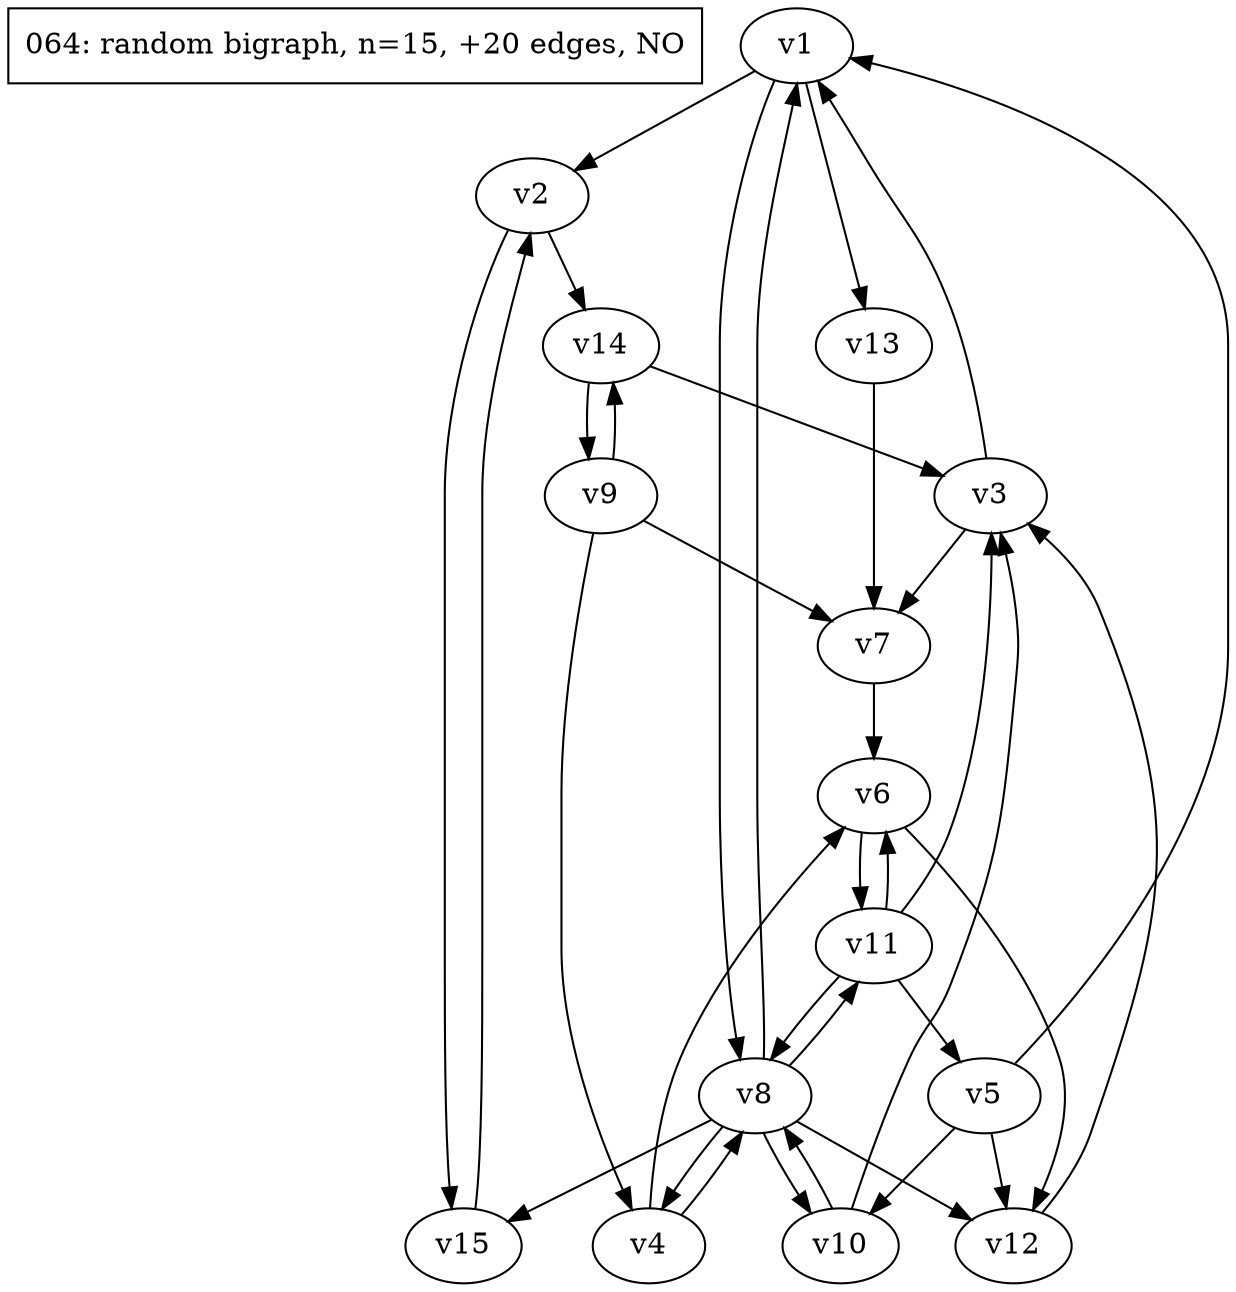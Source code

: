 digraph test064 {
	d[label="064: random bigraph, n=15, +20 edges, NO" shape=box]
	v1
	v2
	v3
	v4
	v5
	v6
	v7
	v8
	v9
	v10
	v11
	v12
	v13
	v14
	v15
	v10 -> v8;
	v11 -> v5;
	v13 -> v7;
	v4 -> v8;
	v8 -> v12;
	v2 -> v14;
	v11 -> v6;
	v8 -> v1;
	v14 -> v9;
	v1 -> v13;
	v10 -> v3;
	v9 -> v14;
	v6 -> v11;
	v6 -> v12;
	v9 -> v7;
	v11 -> v8;
	v4 -> v6;
	v7 -> v6;
	v8 -> v11;
	v14 -> v3;
	v5 -> v12;
	v15 -> v2;
	v8 -> v4;
	v8 -> v15;
	v12 -> v3;
	v11 -> v3;
	v8 -> v10;
	v1 -> v2;
	v3 -> v1;
	v1 -> v8;
	v2 -> v15;
	v5 -> v1;
	v9 -> v4;
	v5 -> v10;
	v3 -> v7;
}
